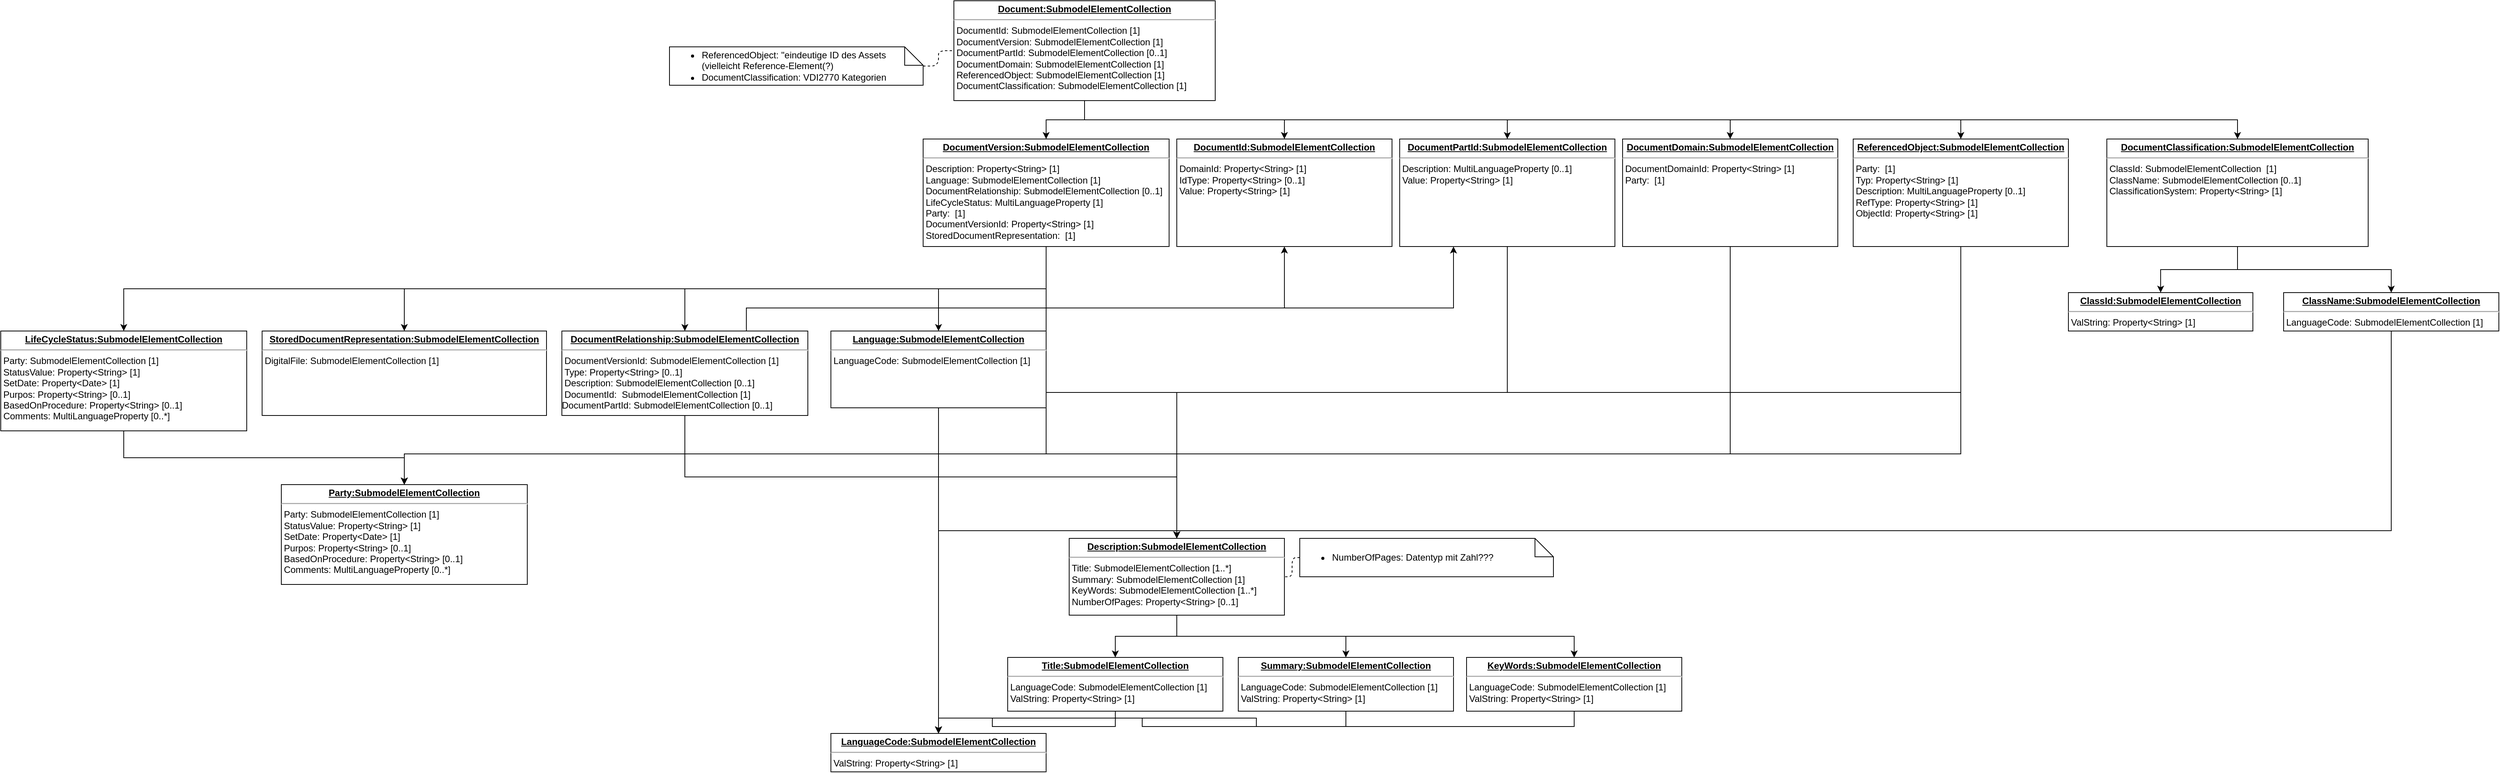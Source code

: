 <mxfile version="14.1.4" type="github">
  <diagram id="kCBzErJInzSzrVF1jSJz" name="Page-1">
    <mxGraphModel dx="3362" dy="734" grid="1" gridSize="10" guides="1" tooltips="1" connect="1" arrows="1" fold="1" page="1" pageScale="1" pageWidth="827" pageHeight="1169" math="0" shadow="0">
      <root>
        <mxCell id="0" />
        <mxCell id="1" parent="0" />
        <mxCell id="NsP-rhynRIXaqWZqm3Cz-8" value="" style="edgeStyle=orthogonalEdgeStyle;rounded=0;orthogonalLoop=1;jettySize=auto;html=1;" edge="1" parent="1" source="NsP-rhynRIXaqWZqm3Cz-2" target="NsP-rhynRIXaqWZqm3Cz-5">
          <mxGeometry relative="1" as="geometry" />
        </mxCell>
        <mxCell id="NsP-rhynRIXaqWZqm3Cz-10" style="edgeStyle=orthogonalEdgeStyle;rounded=0;orthogonalLoop=1;jettySize=auto;html=1;exitX=0.5;exitY=1;exitDx=0;exitDy=0;entryX=0.5;entryY=0;entryDx=0;entryDy=0;" edge="1" parent="1" source="NsP-rhynRIXaqWZqm3Cz-2" target="NsP-rhynRIXaqWZqm3Cz-9">
          <mxGeometry relative="1" as="geometry" />
        </mxCell>
        <mxCell id="NsP-rhynRIXaqWZqm3Cz-12" style="edgeStyle=orthogonalEdgeStyle;rounded=0;orthogonalLoop=1;jettySize=auto;html=1;exitX=0.5;exitY=1;exitDx=0;exitDy=0;entryX=0.5;entryY=0;entryDx=0;entryDy=0;" edge="1" parent="1" source="NsP-rhynRIXaqWZqm3Cz-2" target="NsP-rhynRIXaqWZqm3Cz-11">
          <mxGeometry relative="1" as="geometry" />
        </mxCell>
        <mxCell id="NsP-rhynRIXaqWZqm3Cz-14" style="edgeStyle=orthogonalEdgeStyle;rounded=0;orthogonalLoop=1;jettySize=auto;html=1;exitX=0.5;exitY=1;exitDx=0;exitDy=0;" edge="1" parent="1" source="NsP-rhynRIXaqWZqm3Cz-2" target="NsP-rhynRIXaqWZqm3Cz-13">
          <mxGeometry relative="1" as="geometry" />
        </mxCell>
        <mxCell id="NsP-rhynRIXaqWZqm3Cz-16" style="edgeStyle=orthogonalEdgeStyle;rounded=0;orthogonalLoop=1;jettySize=auto;html=1;exitX=0.5;exitY=1;exitDx=0;exitDy=0;" edge="1" parent="1" source="NsP-rhynRIXaqWZqm3Cz-2" target="NsP-rhynRIXaqWZqm3Cz-15">
          <mxGeometry relative="1" as="geometry" />
        </mxCell>
        <mxCell id="NsP-rhynRIXaqWZqm3Cz-18" style="edgeStyle=orthogonalEdgeStyle;rounded=0;orthogonalLoop=1;jettySize=auto;html=1;exitX=0.5;exitY=1;exitDx=0;exitDy=0;" edge="1" parent="1" source="NsP-rhynRIXaqWZqm3Cz-2" target="NsP-rhynRIXaqWZqm3Cz-17">
          <mxGeometry relative="1" as="geometry" />
        </mxCell>
        <mxCell id="NsP-rhynRIXaqWZqm3Cz-2" value="&lt;p style=&quot;margin: 0px ; margin-top: 4px ; text-align: center ; text-decoration: underline&quot;&gt;&lt;b&gt;Document:SubmodelElementCollection&lt;/b&gt;&lt;/p&gt;&lt;hr&gt;&lt;div&gt;&amp;nbsp;DocumentId: SubmodelElementCollection [1]&lt;/div&gt;&lt;div&gt;&amp;nbsp;DocumentVersion: SubmodelElementCollection [1]&lt;/div&gt;&lt;div&gt;&amp;nbsp;DocumentPartId: SubmodelElementCollection [0..1]&lt;/div&gt;&lt;div&gt;&amp;nbsp;DocumentDomain: SubmodelElementCollection [1]&lt;/div&gt;&lt;div&gt;&amp;nbsp;ReferencedObject: SubmodelElementCollection [1]&lt;/div&gt;&lt;div&gt;&amp;nbsp;DocumentClassification: SubmodelElementCollection [1]&lt;br&gt;&lt;/div&gt;" style="verticalAlign=top;align=left;overflow=fill;fontSize=12;fontFamily=Helvetica;html=1;" vertex="1" parent="1">
          <mxGeometry x="160" y="290" width="340" height="130" as="geometry" />
        </mxCell>
        <mxCell id="NsP-rhynRIXaqWZqm3Cz-3" value="&lt;div align=&quot;left&quot;&gt;&lt;ul&gt;&lt;li&gt;ReferencedObject: &quot;eindeutige ID des Assets (vielleicht Reference-Element(?)&lt;/li&gt;&lt;li&gt;DocumentClassification: VDI2770 Kategorien&lt;br&gt;&lt;/li&gt;&lt;/ul&gt;&lt;/div&gt;" style="shape=note;size=24;whiteSpace=wrap;html=1;align=left;" vertex="1" parent="1">
          <mxGeometry x="-210" y="350" width="330" height="50" as="geometry" />
        </mxCell>
        <mxCell id="NsP-rhynRIXaqWZqm3Cz-4" value="" style="endArrow=none;dashed=1;html=1;edgeStyle=orthogonalEdgeStyle;" edge="1" parent="1" source="NsP-rhynRIXaqWZqm3Cz-3" target="NsP-rhynRIXaqWZqm3Cz-2">
          <mxGeometry width="50" height="50" relative="1" as="geometry">
            <mxPoint x="920" y="470" as="sourcePoint" />
            <mxPoint x="920" y="452.5" as="targetPoint" />
          </mxGeometry>
        </mxCell>
        <mxCell id="NsP-rhynRIXaqWZqm3Cz-28" style="edgeStyle=orthogonalEdgeStyle;rounded=0;orthogonalLoop=1;jettySize=auto;html=1;exitX=0.5;exitY=1;exitDx=0;exitDy=0;" edge="1" parent="1" source="NsP-rhynRIXaqWZqm3Cz-5" target="NsP-rhynRIXaqWZqm3Cz-24">
          <mxGeometry relative="1" as="geometry" />
        </mxCell>
        <mxCell id="NsP-rhynRIXaqWZqm3Cz-39" style="edgeStyle=orthogonalEdgeStyle;rounded=0;orthogonalLoop=1;jettySize=auto;html=1;exitX=0.5;exitY=1;exitDx=0;exitDy=0;" edge="1" parent="1" source="NsP-rhynRIXaqWZqm3Cz-5" target="NsP-rhynRIXaqWZqm3Cz-37">
          <mxGeometry relative="1" as="geometry" />
        </mxCell>
        <mxCell id="NsP-rhynRIXaqWZqm3Cz-48" style="edgeStyle=orthogonalEdgeStyle;rounded=0;orthogonalLoop=1;jettySize=auto;html=1;exitX=0.5;exitY=1;exitDx=0;exitDy=0;" edge="1" parent="1" source="NsP-rhynRIXaqWZqm3Cz-5" target="NsP-rhynRIXaqWZqm3Cz-47">
          <mxGeometry relative="1" as="geometry" />
        </mxCell>
        <mxCell id="NsP-rhynRIXaqWZqm3Cz-53" style="edgeStyle=orthogonalEdgeStyle;rounded=0;orthogonalLoop=1;jettySize=auto;html=1;exitX=0.5;exitY=1;exitDx=0;exitDy=0;entryX=0.5;entryY=0;entryDx=0;entryDy=0;" edge="1" parent="1" source="NsP-rhynRIXaqWZqm3Cz-5" target="NsP-rhynRIXaqWZqm3Cz-52">
          <mxGeometry relative="1" as="geometry" />
        </mxCell>
        <mxCell id="NsP-rhynRIXaqWZqm3Cz-55" style="edgeStyle=orthogonalEdgeStyle;rounded=0;orthogonalLoop=1;jettySize=auto;html=1;exitX=0.5;exitY=1;exitDx=0;exitDy=0;" edge="1" parent="1" source="NsP-rhynRIXaqWZqm3Cz-5" target="NsP-rhynRIXaqWZqm3Cz-54">
          <mxGeometry relative="1" as="geometry" />
        </mxCell>
        <mxCell id="NsP-rhynRIXaqWZqm3Cz-58" style="edgeStyle=orthogonalEdgeStyle;rounded=0;orthogonalLoop=1;jettySize=auto;html=1;exitX=0.5;exitY=1;exitDx=0;exitDy=0;" edge="1" parent="1" source="NsP-rhynRIXaqWZqm3Cz-5" target="NsP-rhynRIXaqWZqm3Cz-56">
          <mxGeometry relative="1" as="geometry">
            <Array as="points">
              <mxPoint x="280" y="880" />
              <mxPoint x="-555" y="880" />
            </Array>
          </mxGeometry>
        </mxCell>
        <mxCell id="NsP-rhynRIXaqWZqm3Cz-5" value="&lt;p style=&quot;margin: 0px ; margin-top: 4px ; text-align: center ; text-decoration: underline&quot;&gt;&lt;b&gt;DocumentVersion:SubmodelElementCollection&lt;/b&gt;&lt;/p&gt;&lt;hr&gt;&lt;div&gt;&amp;nbsp;Description: Property&amp;lt;String&amp;gt; [1]&lt;br&gt;&lt;/div&gt;&lt;div&gt;&amp;nbsp;Language: SubmodelElementCollection [1]&lt;br&gt;&lt;/div&gt;&lt;div&gt;&amp;nbsp;DocumentRelationship: SubmodelElementCollection [0..1]&lt;/div&gt;&lt;div&gt;&amp;nbsp;LifeCycleStatus: MultiLanguageProperty [1]&lt;/div&gt;&lt;div&gt;&amp;nbsp;Party:&amp;nbsp; [1]&lt;/div&gt;&lt;div&gt;&amp;nbsp;DocumentVersionId: Property&amp;lt;String&amp;gt; [1]&lt;/div&gt;&lt;div&gt;&amp;nbsp;StoredDocumentRepresentation:&amp;nbsp; [1]&lt;/div&gt;&lt;div&gt;&amp;nbsp;&lt;br&gt;&lt;/div&gt;" style="verticalAlign=top;align=left;overflow=fill;fontSize=12;fontFamily=Helvetica;html=1;" vertex="1" parent="1">
          <mxGeometry x="120" y="470" width="320" height="140" as="geometry" />
        </mxCell>
        <mxCell id="NsP-rhynRIXaqWZqm3Cz-9" value="&lt;p style=&quot;margin: 0px ; margin-top: 4px ; text-align: center ; text-decoration: underline&quot;&gt;&lt;b&gt;DocumentId:SubmodelElementCollection&lt;/b&gt;&lt;/p&gt;&lt;hr&gt;&lt;div&gt;&amp;nbsp;DomainId: Property&amp;lt;String&amp;gt; [1]&lt;/div&gt;&lt;div&gt;&amp;nbsp;IdType: Property&amp;lt;String&amp;gt; [0..1]&lt;/div&gt;&lt;div&gt;&amp;nbsp;Value: Property&amp;lt;String&amp;gt; [1]&lt;/div&gt;&lt;div&gt;&amp;nbsp;&lt;br&gt;&lt;/div&gt;" style="verticalAlign=top;align=left;overflow=fill;fontSize=12;fontFamily=Helvetica;html=1;" vertex="1" parent="1">
          <mxGeometry x="450" y="470" width="280" height="140" as="geometry" />
        </mxCell>
        <mxCell id="NsP-rhynRIXaqWZqm3Cz-29" style="edgeStyle=orthogonalEdgeStyle;rounded=0;orthogonalLoop=1;jettySize=auto;html=1;exitX=0.5;exitY=1;exitDx=0;exitDy=0;" edge="1" parent="1" source="NsP-rhynRIXaqWZqm3Cz-11" target="NsP-rhynRIXaqWZqm3Cz-24">
          <mxGeometry relative="1" as="geometry" />
        </mxCell>
        <mxCell id="NsP-rhynRIXaqWZqm3Cz-11" value="&lt;p style=&quot;margin: 0px ; margin-top: 4px ; text-align: center ; text-decoration: underline&quot;&gt;&lt;b&gt;DocumentPartId:SubmodelElementCollection&lt;/b&gt;&lt;/p&gt;&lt;hr&gt;&lt;div&gt;&amp;nbsp;Description: MultiLanguageProperty [0..1]&lt;/div&gt;&lt;div&gt;&amp;nbsp;Value: Property&amp;lt;String&amp;gt; [1]&lt;br&gt;&lt;/div&gt;" style="verticalAlign=top;align=left;overflow=fill;fontSize=12;fontFamily=Helvetica;html=1;" vertex="1" parent="1">
          <mxGeometry x="740" y="470" width="280" height="140" as="geometry" />
        </mxCell>
        <mxCell id="NsP-rhynRIXaqWZqm3Cz-59" style="edgeStyle=orthogonalEdgeStyle;rounded=0;orthogonalLoop=1;jettySize=auto;html=1;exitX=0.5;exitY=1;exitDx=0;exitDy=0;" edge="1" parent="1" source="NsP-rhynRIXaqWZqm3Cz-13" target="NsP-rhynRIXaqWZqm3Cz-56">
          <mxGeometry relative="1" as="geometry">
            <Array as="points">
              <mxPoint x="1170" y="880" />
              <mxPoint x="-555" y="880" />
            </Array>
          </mxGeometry>
        </mxCell>
        <mxCell id="NsP-rhynRIXaqWZqm3Cz-13" value="&lt;p style=&quot;margin: 0px ; margin-top: 4px ; text-align: center ; text-decoration: underline&quot;&gt;&lt;b&gt;DocumentDomain:SubmodelElementCollection&lt;/b&gt;&lt;/p&gt;&lt;hr&gt;&lt;div&gt;&amp;nbsp;DocumentDomainId: Property&amp;lt;String&amp;gt; [1]&lt;/div&gt;&lt;div&gt;&amp;nbsp;Party:&amp;nbsp; [1]&lt;br&gt;&lt;/div&gt;" style="verticalAlign=top;align=left;overflow=fill;fontSize=12;fontFamily=Helvetica;html=1;" vertex="1" parent="1">
          <mxGeometry x="1030" y="470" width="280" height="140" as="geometry" />
        </mxCell>
        <mxCell id="NsP-rhynRIXaqWZqm3Cz-30" style="edgeStyle=orthogonalEdgeStyle;rounded=0;orthogonalLoop=1;jettySize=auto;html=1;exitX=0.5;exitY=1;exitDx=0;exitDy=0;" edge="1" parent="1" source="NsP-rhynRIXaqWZqm3Cz-15" target="NsP-rhynRIXaqWZqm3Cz-24">
          <mxGeometry relative="1" as="geometry" />
        </mxCell>
        <mxCell id="NsP-rhynRIXaqWZqm3Cz-60" style="edgeStyle=orthogonalEdgeStyle;rounded=0;orthogonalLoop=1;jettySize=auto;html=1;exitX=0.5;exitY=1;exitDx=0;exitDy=0;" edge="1" parent="1" source="NsP-rhynRIXaqWZqm3Cz-15" target="NsP-rhynRIXaqWZqm3Cz-56">
          <mxGeometry relative="1" as="geometry">
            <Array as="points">
              <mxPoint x="1470" y="880" />
              <mxPoint x="-555" y="880" />
            </Array>
          </mxGeometry>
        </mxCell>
        <mxCell id="NsP-rhynRIXaqWZqm3Cz-15" value="&lt;p style=&quot;margin: 0px ; margin-top: 4px ; text-align: center ; text-decoration: underline&quot;&gt;&lt;b&gt;ReferencedObject:SubmodelElementCollection&lt;/b&gt;&lt;/p&gt;&lt;hr&gt;&lt;div&gt;&amp;nbsp;Party:&amp;nbsp; [1]&lt;/div&gt;&lt;div&gt;&amp;nbsp;Typ: Property&amp;lt;String&amp;gt; [1]&lt;/div&gt;&lt;div&gt;&amp;nbsp;Description: MultiLanguageProperty [0..1]&lt;/div&gt;&lt;div&gt;&amp;nbsp;RefType: Property&amp;lt;String&amp;gt; [1]&lt;/div&gt;&lt;div&gt;&amp;nbsp;ObjectId: Property&amp;lt;String&amp;gt; [1]&lt;/div&gt;&lt;div&gt;&lt;br&gt;&lt;/div&gt;" style="verticalAlign=top;align=left;overflow=fill;fontSize=12;fontFamily=Helvetica;html=1;" vertex="1" parent="1">
          <mxGeometry x="1330" y="470" width="280" height="140" as="geometry" />
        </mxCell>
        <mxCell id="NsP-rhynRIXaqWZqm3Cz-22" style="edgeStyle=orthogonalEdgeStyle;rounded=0;orthogonalLoop=1;jettySize=auto;html=1;exitX=0.5;exitY=1;exitDx=0;exitDy=0;" edge="1" parent="1" source="NsP-rhynRIXaqWZqm3Cz-17" target="NsP-rhynRIXaqWZqm3Cz-19">
          <mxGeometry relative="1" as="geometry" />
        </mxCell>
        <mxCell id="NsP-rhynRIXaqWZqm3Cz-23" style="edgeStyle=orthogonalEdgeStyle;rounded=0;orthogonalLoop=1;jettySize=auto;html=1;exitX=0.5;exitY=1;exitDx=0;exitDy=0;" edge="1" parent="1" source="NsP-rhynRIXaqWZqm3Cz-17" target="NsP-rhynRIXaqWZqm3Cz-20">
          <mxGeometry relative="1" as="geometry" />
        </mxCell>
        <mxCell id="NsP-rhynRIXaqWZqm3Cz-17" value="&lt;p style=&quot;margin: 0px ; margin-top: 4px ; text-align: center ; text-decoration: underline&quot;&gt;&lt;b&gt;DocumentClassification:SubmodelElementCollection&lt;/b&gt;&lt;/p&gt;&lt;hr&gt;&lt;div&gt;&amp;nbsp;ClassId: SubmodelElementCollection&amp;nbsp; [1]&lt;/div&gt;&lt;div&gt;&amp;nbsp;ClassName: SubmodelElementCollection [0..1]&lt;/div&gt;&lt;div&gt;&amp;nbsp;ClassificationSystem: Property&amp;lt;String&amp;gt; [1]&lt;br&gt;&lt;/div&gt;&lt;div&gt;&lt;br&gt;&lt;/div&gt;" style="verticalAlign=top;align=left;overflow=fill;fontSize=12;fontFamily=Helvetica;html=1;" vertex="1" parent="1">
          <mxGeometry x="1660" y="470" width="340" height="140" as="geometry" />
        </mxCell>
        <mxCell id="NsP-rhynRIXaqWZqm3Cz-19" value="&lt;p style=&quot;margin: 0px ; margin-top: 4px ; text-align: center ; text-decoration: underline&quot;&gt;&lt;b&gt;ClassId:SubmodelElementCollection&lt;/b&gt;&lt;/p&gt;&lt;hr&gt;&lt;div&gt;&amp;nbsp;ValString: Property&amp;lt;String&amp;gt; [1]&lt;/div&gt;&lt;div&gt;&lt;br&gt;&lt;/div&gt;" style="verticalAlign=top;align=left;overflow=fill;fontSize=12;fontFamily=Helvetica;html=1;" vertex="1" parent="1">
          <mxGeometry x="1610" y="670" width="240" height="50" as="geometry" />
        </mxCell>
        <mxCell id="NsP-rhynRIXaqWZqm3Cz-43" style="edgeStyle=orthogonalEdgeStyle;rounded=0;orthogonalLoop=1;jettySize=auto;html=1;exitX=0.5;exitY=1;exitDx=0;exitDy=0;entryX=0.5;entryY=0;entryDx=0;entryDy=0;" edge="1" parent="1" source="NsP-rhynRIXaqWZqm3Cz-20" target="NsP-rhynRIXaqWZqm3Cz-40">
          <mxGeometry relative="1" as="geometry">
            <Array as="points">
              <mxPoint x="2030" y="980" />
              <mxPoint x="140" y="980" />
            </Array>
          </mxGeometry>
        </mxCell>
        <mxCell id="NsP-rhynRIXaqWZqm3Cz-20" value="&lt;p style=&quot;margin: 0px ; margin-top: 4px ; text-align: center ; text-decoration: underline&quot;&gt;&lt;b&gt;ClassName:SubmodelElementCollection&lt;/b&gt;&lt;/p&gt;&lt;hr&gt;&lt;div&gt;&amp;nbsp;LanguageCode: SubmodelElementCollection [1]&lt;/div&gt;&lt;div&gt;&lt;br&gt;&lt;/div&gt;" style="verticalAlign=top;align=left;overflow=fill;fontSize=12;fontFamily=Helvetica;html=1;" vertex="1" parent="1">
          <mxGeometry x="1890" y="670" width="280" height="50" as="geometry" />
        </mxCell>
        <mxCell id="NsP-rhynRIXaqWZqm3Cz-32" style="edgeStyle=orthogonalEdgeStyle;rounded=0;orthogonalLoop=1;jettySize=auto;html=1;exitX=0.5;exitY=1;exitDx=0;exitDy=0;" edge="1" parent="1" source="NsP-rhynRIXaqWZqm3Cz-24" target="NsP-rhynRIXaqWZqm3Cz-31">
          <mxGeometry relative="1" as="geometry" />
        </mxCell>
        <mxCell id="NsP-rhynRIXaqWZqm3Cz-34" style="edgeStyle=orthogonalEdgeStyle;rounded=0;orthogonalLoop=1;jettySize=auto;html=1;exitX=0.5;exitY=1;exitDx=0;exitDy=0;" edge="1" parent="1" source="NsP-rhynRIXaqWZqm3Cz-24" target="NsP-rhynRIXaqWZqm3Cz-33">
          <mxGeometry relative="1" as="geometry" />
        </mxCell>
        <mxCell id="NsP-rhynRIXaqWZqm3Cz-36" style="edgeStyle=orthogonalEdgeStyle;rounded=0;orthogonalLoop=1;jettySize=auto;html=1;exitX=0.5;exitY=1;exitDx=0;exitDy=0;" edge="1" parent="1" source="NsP-rhynRIXaqWZqm3Cz-24" target="NsP-rhynRIXaqWZqm3Cz-35">
          <mxGeometry relative="1" as="geometry" />
        </mxCell>
        <mxCell id="NsP-rhynRIXaqWZqm3Cz-24" value="&lt;p style=&quot;margin: 0px ; margin-top: 4px ; text-align: center ; text-decoration: underline&quot;&gt;&lt;b&gt;Description:SubmodelElementCollection&lt;/b&gt;&lt;/p&gt;&lt;hr&gt;&lt;div&gt;&amp;nbsp;Title: SubmodelElementCollection [1..*]&lt;/div&gt;&lt;div&gt;&amp;nbsp;Summary: SubmodelElementCollection [1]&lt;/div&gt;&lt;div&gt;&amp;nbsp;KeyWords: SubmodelElementCollection [1..*]&lt;/div&gt;&lt;div&gt;&amp;nbsp;NumberOfPages: Property&amp;lt;String&amp;gt; [0..1]&lt;br&gt;&lt;/div&gt;&lt;div&gt;&amp;nbsp;&lt;br&gt;&lt;/div&gt;" style="verticalAlign=top;align=left;overflow=fill;fontSize=12;fontFamily=Helvetica;html=1;" vertex="1" parent="1">
          <mxGeometry x="310" y="990" width="280" height="100" as="geometry" />
        </mxCell>
        <mxCell id="NsP-rhynRIXaqWZqm3Cz-25" value="&lt;div align=&quot;left&quot;&gt;&lt;ul&gt;&lt;li&gt;NumberOfPages: Datentyp mit Zahl???&lt;br&gt;&lt;/li&gt;&lt;/ul&gt;&lt;/div&gt;" style="shape=note;size=24;whiteSpace=wrap;html=1;align=left;" vertex="1" parent="1">
          <mxGeometry x="610" y="990" width="330" height="50" as="geometry" />
        </mxCell>
        <mxCell id="NsP-rhynRIXaqWZqm3Cz-27" value="" style="endArrow=none;dashed=1;html=1;edgeStyle=orthogonalEdgeStyle;" edge="1" parent="1" source="NsP-rhynRIXaqWZqm3Cz-25" target="NsP-rhynRIXaqWZqm3Cz-24">
          <mxGeometry width="50" height="50" relative="1" as="geometry">
            <mxPoint x="120" y="659.941" as="sourcePoint" />
            <mxPoint x="170" y="675.0" as="targetPoint" />
          </mxGeometry>
        </mxCell>
        <mxCell id="NsP-rhynRIXaqWZqm3Cz-42" style="edgeStyle=orthogonalEdgeStyle;rounded=0;orthogonalLoop=1;jettySize=auto;html=1;exitX=0.5;exitY=1;exitDx=0;exitDy=0;" edge="1" parent="1" source="NsP-rhynRIXaqWZqm3Cz-31" target="NsP-rhynRIXaqWZqm3Cz-40">
          <mxGeometry relative="1" as="geometry" />
        </mxCell>
        <mxCell id="NsP-rhynRIXaqWZqm3Cz-31" value="&lt;p style=&quot;margin: 0px ; margin-top: 4px ; text-align: center ; text-decoration: underline&quot;&gt;&lt;b&gt;Title:SubmodelElementCollection&lt;/b&gt;&lt;/p&gt;&lt;hr&gt;&lt;div&gt;&amp;nbsp;LanguageCode: SubmodelElementCollection [1]&lt;/div&gt;&lt;div&gt;&amp;nbsp;ValString: Property&amp;lt;String&amp;gt; [1]&lt;br&gt;&lt;/div&gt;&lt;div&gt;&amp;nbsp;&lt;br&gt;&lt;/div&gt;" style="verticalAlign=top;align=left;overflow=fill;fontSize=12;fontFamily=Helvetica;html=1;" vertex="1" parent="1">
          <mxGeometry x="230" y="1145" width="280" height="70" as="geometry" />
        </mxCell>
        <mxCell id="NsP-rhynRIXaqWZqm3Cz-45" style="edgeStyle=orthogonalEdgeStyle;rounded=0;orthogonalLoop=1;jettySize=auto;html=1;exitX=0.5;exitY=1;exitDx=0;exitDy=0;" edge="1" parent="1" source="NsP-rhynRIXaqWZqm3Cz-33" target="NsP-rhynRIXaqWZqm3Cz-40">
          <mxGeometry relative="1" as="geometry" />
        </mxCell>
        <mxCell id="NsP-rhynRIXaqWZqm3Cz-33" value="&lt;p style=&quot;margin: 0px ; margin-top: 4px ; text-align: center ; text-decoration: underline&quot;&gt;&lt;b&gt;Summary:SubmodelElementCollection&lt;/b&gt;&lt;/p&gt;&lt;hr&gt;&lt;div&gt;&amp;nbsp;LanguageCode: SubmodelElementCollection [1]&lt;/div&gt;&lt;div&gt;&amp;nbsp;ValString: Property&amp;lt;String&amp;gt; [1]&lt;br&gt;&lt;/div&gt;&lt;div&gt;&amp;nbsp;&lt;br&gt;&lt;/div&gt;" style="verticalAlign=top;align=left;overflow=fill;fontSize=12;fontFamily=Helvetica;html=1;" vertex="1" parent="1">
          <mxGeometry x="530" y="1145" width="280" height="70" as="geometry" />
        </mxCell>
        <mxCell id="NsP-rhynRIXaqWZqm3Cz-46" style="edgeStyle=orthogonalEdgeStyle;rounded=0;orthogonalLoop=1;jettySize=auto;html=1;exitX=0.5;exitY=1;exitDx=0;exitDy=0;" edge="1" parent="1" source="NsP-rhynRIXaqWZqm3Cz-35" target="NsP-rhynRIXaqWZqm3Cz-40">
          <mxGeometry relative="1" as="geometry" />
        </mxCell>
        <mxCell id="NsP-rhynRIXaqWZqm3Cz-35" value="&lt;p style=&quot;margin: 0px ; margin-top: 4px ; text-align: center ; text-decoration: underline&quot;&gt;&lt;b&gt;KeyWords:SubmodelElementCollection&lt;/b&gt;&lt;/p&gt;&lt;hr&gt;&lt;div&gt;&amp;nbsp;LanguageCode: SubmodelElementCollection [1]&lt;/div&gt;&lt;div&gt;&amp;nbsp;ValString: Property&amp;lt;String&amp;gt; [1]&lt;br&gt;&lt;/div&gt;&lt;div&gt;&amp;nbsp;&lt;br&gt;&lt;/div&gt;" style="verticalAlign=top;align=left;overflow=fill;fontSize=12;fontFamily=Helvetica;html=1;" vertex="1" parent="1">
          <mxGeometry x="827" y="1145" width="280" height="70" as="geometry" />
        </mxCell>
        <mxCell id="NsP-rhynRIXaqWZqm3Cz-41" style="edgeStyle=orthogonalEdgeStyle;rounded=0;orthogonalLoop=1;jettySize=auto;html=1;exitX=0.5;exitY=1;exitDx=0;exitDy=0;" edge="1" parent="1" source="NsP-rhynRIXaqWZqm3Cz-37" target="NsP-rhynRIXaqWZqm3Cz-40">
          <mxGeometry relative="1" as="geometry" />
        </mxCell>
        <mxCell id="NsP-rhynRIXaqWZqm3Cz-37" value="&lt;p style=&quot;margin: 0px ; margin-top: 4px ; text-align: center ; text-decoration: underline&quot;&gt;&lt;b&gt;Language:SubmodelElementCollection&lt;/b&gt;&lt;/p&gt;&lt;hr&gt;&lt;div&gt;&amp;nbsp;LanguageCode: SubmodelElementCollection [1]&lt;br&gt;&lt;/div&gt;&lt;div&gt;&amp;nbsp;&lt;br&gt;&lt;/div&gt;" style="verticalAlign=top;align=left;overflow=fill;fontSize=12;fontFamily=Helvetica;html=1;" vertex="1" parent="1">
          <mxGeometry y="720" width="280" height="100" as="geometry" />
        </mxCell>
        <mxCell id="NsP-rhynRIXaqWZqm3Cz-40" value="&lt;p style=&quot;margin: 0px ; margin-top: 4px ; text-align: center ; text-decoration: underline&quot;&gt;&lt;b&gt;LanguageCode:SubmodelElementCollection&lt;/b&gt;&lt;/p&gt;&lt;hr&gt;&amp;nbsp;ValString: Property&amp;lt;String&amp;gt; [1]&lt;div&gt;&amp;nbsp;&lt;br&gt;&lt;/div&gt;" style="verticalAlign=top;align=left;overflow=fill;fontSize=12;fontFamily=Helvetica;html=1;" vertex="1" parent="1">
          <mxGeometry y="1244" width="280" height="50" as="geometry" />
        </mxCell>
        <mxCell id="NsP-rhynRIXaqWZqm3Cz-49" style="edgeStyle=orthogonalEdgeStyle;rounded=0;orthogonalLoop=1;jettySize=auto;html=1;exitX=0.5;exitY=1;exitDx=0;exitDy=0;entryX=0.5;entryY=0;entryDx=0;entryDy=0;" edge="1" parent="1" source="NsP-rhynRIXaqWZqm3Cz-47" target="NsP-rhynRIXaqWZqm3Cz-24">
          <mxGeometry relative="1" as="geometry">
            <Array as="points">
              <mxPoint x="-190" y="910" />
              <mxPoint x="450" y="910" />
            </Array>
          </mxGeometry>
        </mxCell>
        <mxCell id="NsP-rhynRIXaqWZqm3Cz-50" style="edgeStyle=orthogonalEdgeStyle;rounded=0;orthogonalLoop=1;jettySize=auto;html=1;exitX=0.75;exitY=0;exitDx=0;exitDy=0;entryX=0.5;entryY=1;entryDx=0;entryDy=0;" edge="1" parent="1" source="NsP-rhynRIXaqWZqm3Cz-47" target="NsP-rhynRIXaqWZqm3Cz-9">
          <mxGeometry relative="1" as="geometry">
            <Array as="points">
              <mxPoint x="-110" y="690" />
              <mxPoint x="590" y="690" />
            </Array>
          </mxGeometry>
        </mxCell>
        <mxCell id="NsP-rhynRIXaqWZqm3Cz-51" style="edgeStyle=orthogonalEdgeStyle;rounded=0;orthogonalLoop=1;jettySize=auto;html=1;exitX=0.75;exitY=0;exitDx=0;exitDy=0;entryX=0.25;entryY=1;entryDx=0;entryDy=0;" edge="1" parent="1" source="NsP-rhynRIXaqWZqm3Cz-47" target="NsP-rhynRIXaqWZqm3Cz-11">
          <mxGeometry relative="1" as="geometry">
            <Array as="points">
              <mxPoint x="-110" y="690" />
              <mxPoint x="810" y="690" />
            </Array>
          </mxGeometry>
        </mxCell>
        <mxCell id="NsP-rhynRIXaqWZqm3Cz-47" value="&lt;p style=&quot;margin: 0px ; margin-top: 4px ; text-align: center ; text-decoration: underline&quot;&gt;&lt;b&gt;DocumentRelationship:SubmodelElementCollection&lt;/b&gt;&lt;/p&gt;&lt;hr&gt;&lt;div&gt;&amp;nbsp;DocumentVersionId: SubmodelElementCollection [1]&lt;/div&gt;&lt;div&gt;&amp;nbsp;Type: Property&amp;lt;String&amp;gt; [0..1]&lt;br&gt;&lt;/div&gt;&lt;div&gt;&amp;nbsp;Description: SubmodelElementCollection [0..1]&lt;br&gt;&lt;/div&gt;&lt;div&gt;&amp;nbsp;DocumentId:&amp;nbsp; SubmodelElementCollection [1]&lt;/div&gt;&lt;div&gt;DocumentPartId: SubmodelElementCollection [0..1]&lt;/div&gt;&lt;div&gt;&lt;br&gt;&lt;/div&gt;" style="verticalAlign=top;align=left;overflow=fill;fontSize=12;fontFamily=Helvetica;html=1;" vertex="1" parent="1">
          <mxGeometry x="-350" y="720" width="320" height="110" as="geometry" />
        </mxCell>
        <mxCell id="NsP-rhynRIXaqWZqm3Cz-52" value="&lt;p style=&quot;margin: 0px ; margin-top: 4px ; text-align: center ; text-decoration: underline&quot;&gt;&lt;b&gt;StoredDocumentRepresentation:SubmodelElementCollection&lt;/b&gt;&lt;/p&gt;&lt;hr&gt;&lt;div&gt;&amp;nbsp;DigitalFile: SubmodelElementCollection [1]&lt;br&gt;&lt;/div&gt;" style="verticalAlign=top;align=left;overflow=fill;fontSize=12;fontFamily=Helvetica;html=1;" vertex="1" parent="1">
          <mxGeometry x="-740" y="720" width="370" height="110" as="geometry" />
        </mxCell>
        <mxCell id="NsP-rhynRIXaqWZqm3Cz-57" style="edgeStyle=orthogonalEdgeStyle;rounded=0;orthogonalLoop=1;jettySize=auto;html=1;exitX=0.5;exitY=1;exitDx=0;exitDy=0;" edge="1" parent="1" source="NsP-rhynRIXaqWZqm3Cz-54" target="NsP-rhynRIXaqWZqm3Cz-56">
          <mxGeometry relative="1" as="geometry" />
        </mxCell>
        <mxCell id="NsP-rhynRIXaqWZqm3Cz-54" value="&lt;p style=&quot;margin: 0px ; margin-top: 4px ; text-align: center ; text-decoration: underline&quot;&gt;&lt;b&gt;LifeCycleStatus:SubmodelElementCollection&lt;/b&gt;&lt;/p&gt;&lt;hr&gt;&lt;div&gt;&amp;nbsp;Party: SubmodelElementCollection [1]&lt;/div&gt;&lt;div&gt;&amp;nbsp;StatusValue: Property&amp;lt;String&amp;gt; [1]&lt;/div&gt;&lt;div&gt;&amp;nbsp;SetDate: Property&amp;lt;Date&amp;gt; [1]&lt;/div&gt;&lt;div&gt;&amp;nbsp;Purpos: Property&amp;lt;String&amp;gt; [0..1]&lt;/div&gt;&lt;div&gt;&amp;nbsp;BasedOnProcedure: Property&amp;lt;String&amp;gt; [0..1]&lt;/div&gt;&lt;div&gt;&amp;nbsp;Comments: MultiLanguageProperty [0..*]&lt;/div&gt;" style="verticalAlign=top;align=left;overflow=fill;fontSize=12;fontFamily=Helvetica;html=1;" vertex="1" parent="1">
          <mxGeometry x="-1080" y="720" width="320" height="130" as="geometry" />
        </mxCell>
        <mxCell id="NsP-rhynRIXaqWZqm3Cz-56" value="&lt;p style=&quot;margin: 0px ; margin-top: 4px ; text-align: center ; text-decoration: underline&quot;&gt;&lt;b&gt;Party:SubmodelElementCollection&lt;/b&gt;&lt;/p&gt;&lt;hr&gt;&lt;div&gt;&amp;nbsp;Party: SubmodelElementCollection [1]&lt;/div&gt;&lt;div&gt;&amp;nbsp;StatusValue: Property&amp;lt;String&amp;gt; [1]&lt;/div&gt;&lt;div&gt;&amp;nbsp;SetDate: Property&amp;lt;Date&amp;gt; [1]&lt;/div&gt;&lt;div&gt;&amp;nbsp;Purpos: Property&amp;lt;String&amp;gt; [0..1]&lt;/div&gt;&lt;div&gt;&amp;nbsp;BasedOnProcedure: Property&amp;lt;String&amp;gt; [0..1]&lt;/div&gt;&lt;div&gt;&amp;nbsp;Comments: MultiLanguageProperty [0..*]&lt;/div&gt;" style="verticalAlign=top;align=left;overflow=fill;fontSize=12;fontFamily=Helvetica;html=1;" vertex="1" parent="1">
          <mxGeometry x="-715" y="920" width="320" height="130" as="geometry" />
        </mxCell>
      </root>
    </mxGraphModel>
  </diagram>
</mxfile>

